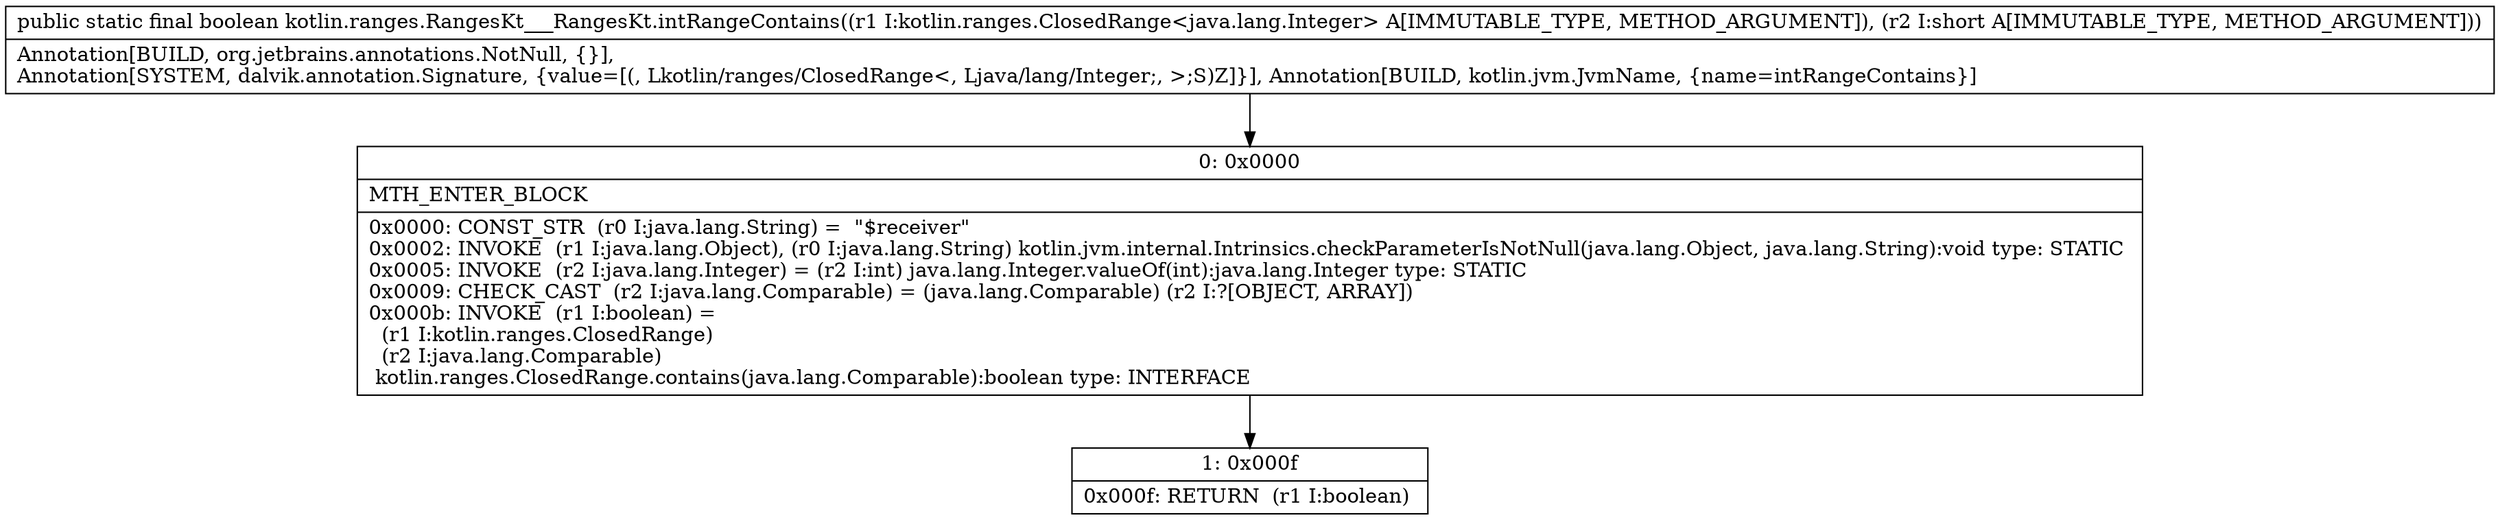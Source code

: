 digraph "CFG forkotlin.ranges.RangesKt___RangesKt.intRangeContains(Lkotlin\/ranges\/ClosedRange;S)Z" {
Node_0 [shape=record,label="{0\:\ 0x0000|MTH_ENTER_BLOCK\l|0x0000: CONST_STR  (r0 I:java.lang.String) =  \"$receiver\" \l0x0002: INVOKE  (r1 I:java.lang.Object), (r0 I:java.lang.String) kotlin.jvm.internal.Intrinsics.checkParameterIsNotNull(java.lang.Object, java.lang.String):void type: STATIC \l0x0005: INVOKE  (r2 I:java.lang.Integer) = (r2 I:int) java.lang.Integer.valueOf(int):java.lang.Integer type: STATIC \l0x0009: CHECK_CAST  (r2 I:java.lang.Comparable) = (java.lang.Comparable) (r2 I:?[OBJECT, ARRAY]) \l0x000b: INVOKE  (r1 I:boolean) = \l  (r1 I:kotlin.ranges.ClosedRange)\l  (r2 I:java.lang.Comparable)\l kotlin.ranges.ClosedRange.contains(java.lang.Comparable):boolean type: INTERFACE \l}"];
Node_1 [shape=record,label="{1\:\ 0x000f|0x000f: RETURN  (r1 I:boolean) \l}"];
MethodNode[shape=record,label="{public static final boolean kotlin.ranges.RangesKt___RangesKt.intRangeContains((r1 I:kotlin.ranges.ClosedRange\<java.lang.Integer\> A[IMMUTABLE_TYPE, METHOD_ARGUMENT]), (r2 I:short A[IMMUTABLE_TYPE, METHOD_ARGUMENT]))  | Annotation[BUILD, org.jetbrains.annotations.NotNull, \{\}], \lAnnotation[SYSTEM, dalvik.annotation.Signature, \{value=[(, Lkotlin\/ranges\/ClosedRange\<, Ljava\/lang\/Integer;, \>;S)Z]\}], Annotation[BUILD, kotlin.jvm.JvmName, \{name=intRangeContains\}]\l}"];
MethodNode -> Node_0;
Node_0 -> Node_1;
}

